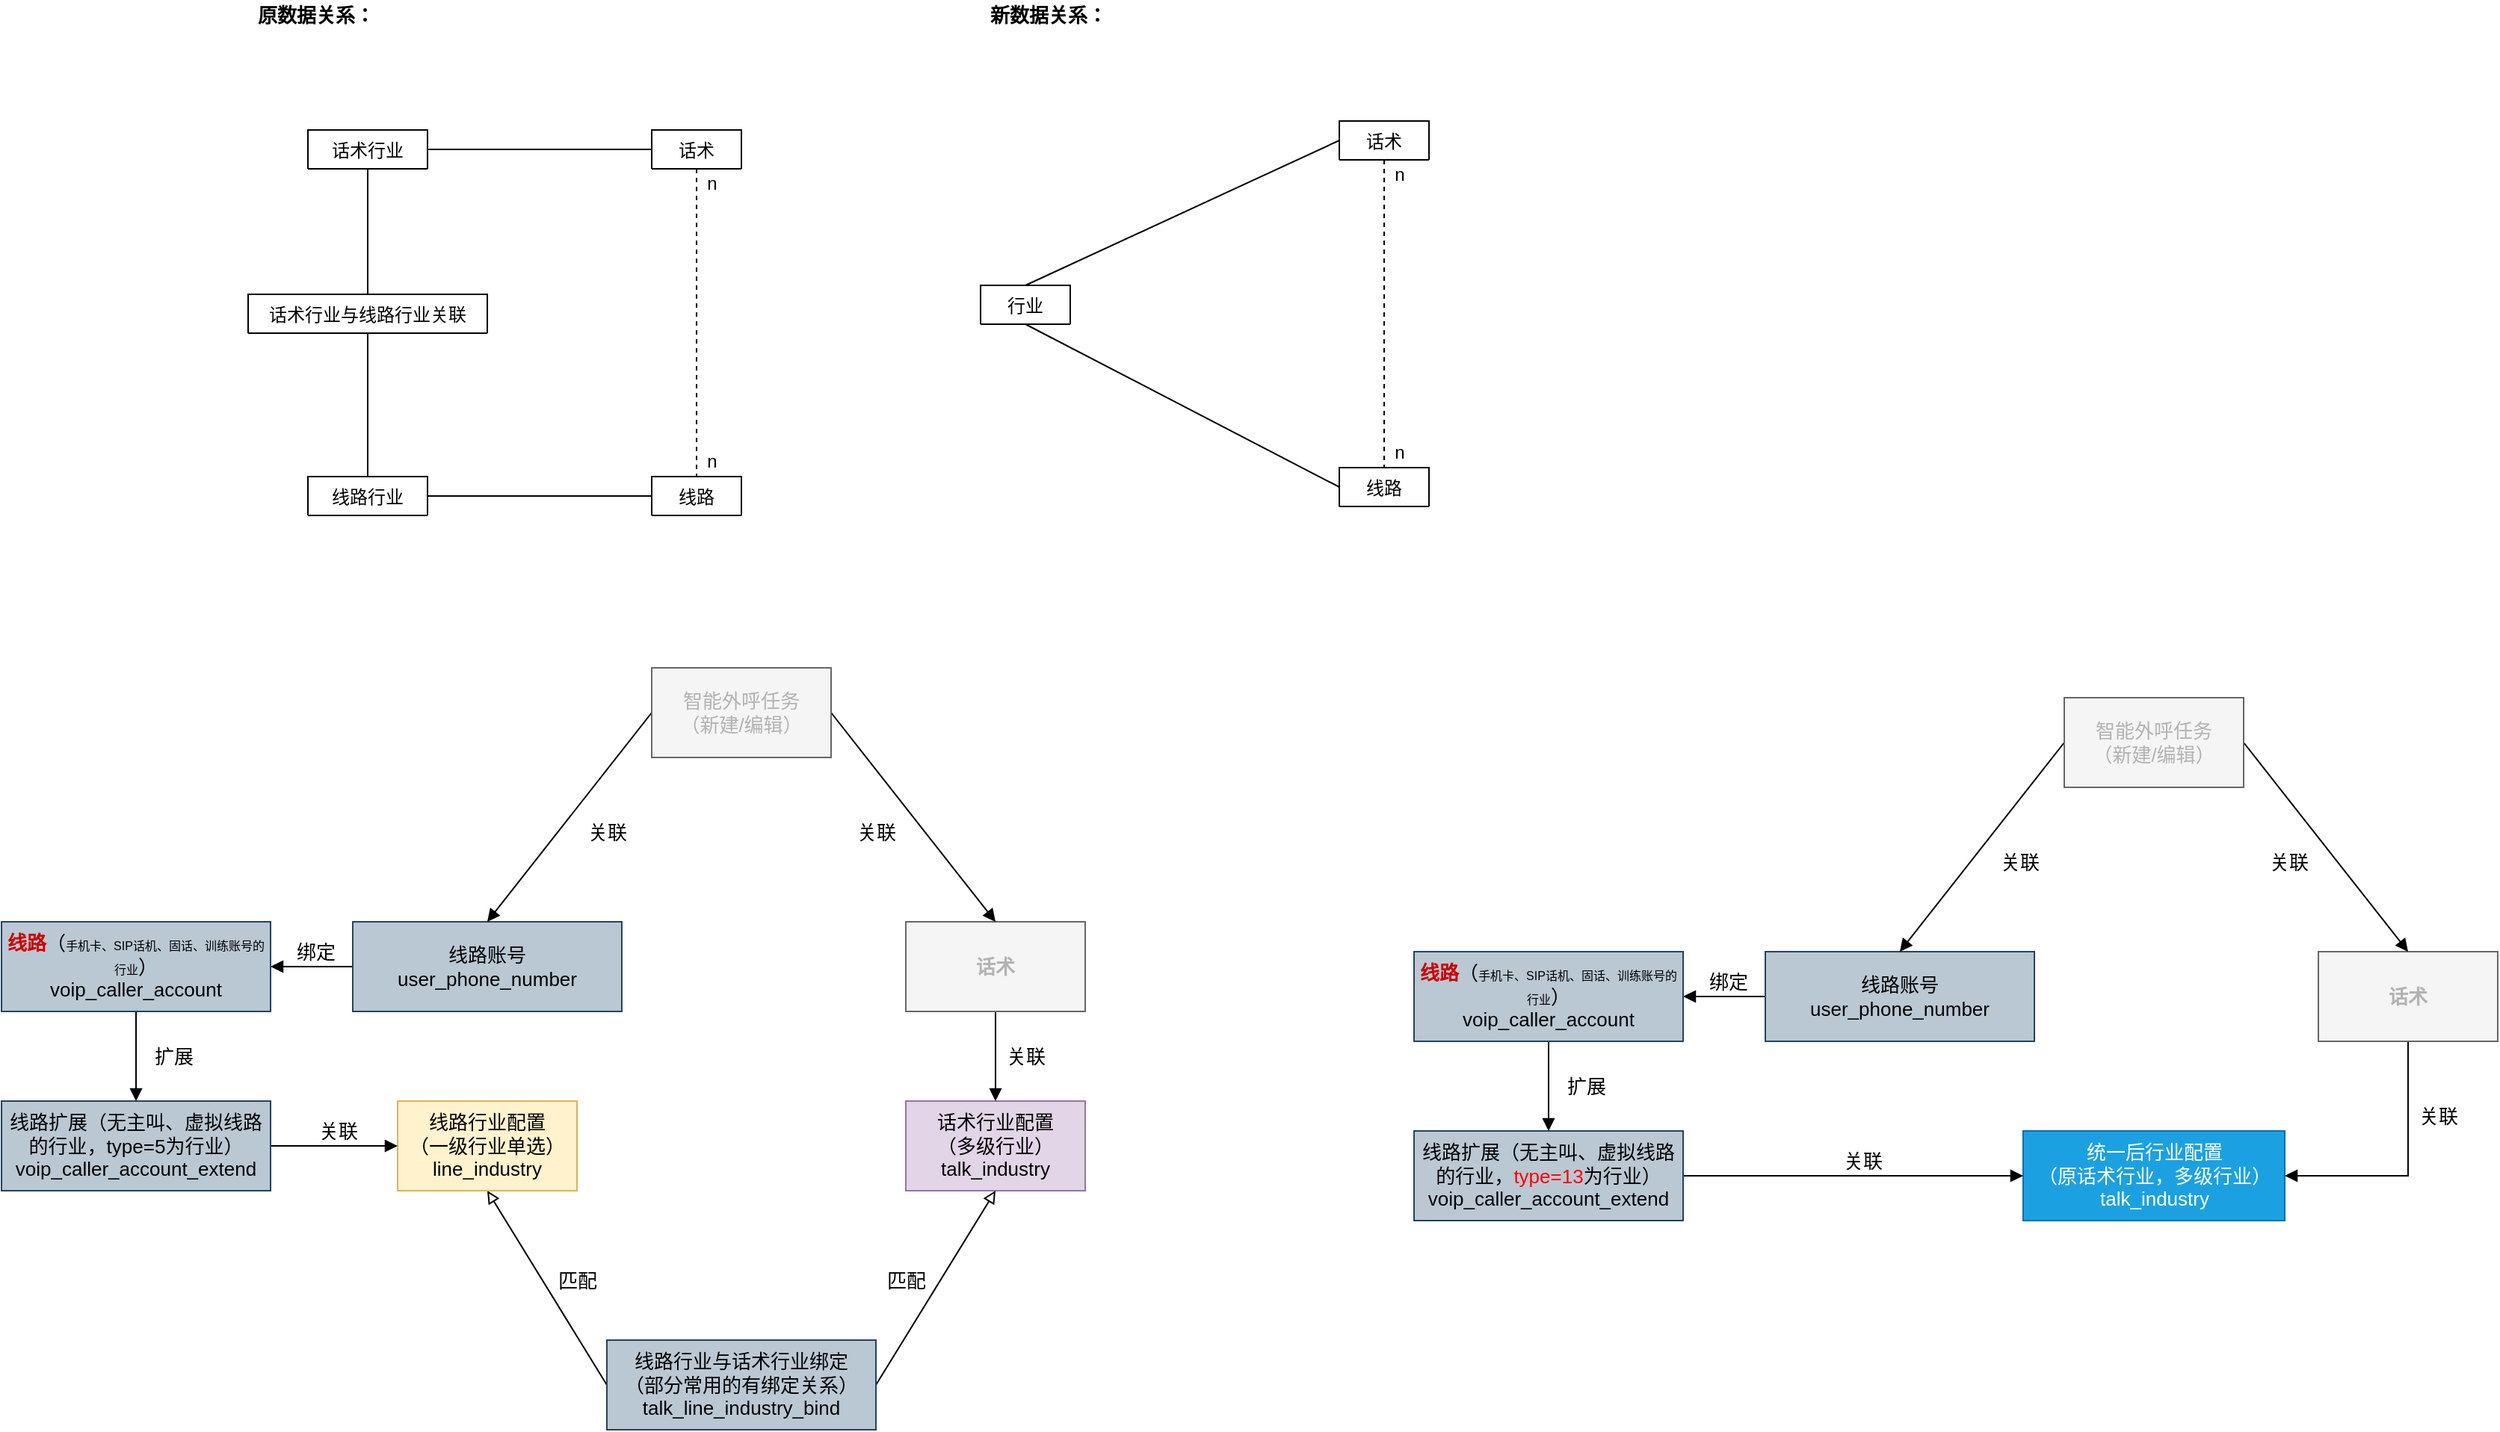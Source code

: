 <mxfile version="13.0.1" type="github">
  <diagram id="Zzfzjqs9hriEUojt7hlY" name="第 1 页">
    <mxGraphModel dx="3388" dy="1037" grid="1" gridSize="10" guides="1" tooltips="1" connect="1" arrows="1" fold="1" page="0" pageScale="1" pageWidth="827" pageHeight="1169" math="0" shadow="0">
      <root>
        <mxCell id="0" />
        <mxCell id="1" parent="0" />
        <mxCell id="QM-mB1DQJfA2_vQhXkPo-10" style="edgeStyle=orthogonalEdgeStyle;rounded=0;orthogonalLoop=1;jettySize=auto;html=1;exitX=0.5;exitY=1;exitDx=0;exitDy=0;entryX=0.5;entryY=0;entryDx=0;entryDy=0;endArrow=none;endFill=0;" parent="1" source="QM-mB1DQJfA2_vQhXkPo-1" target="QM-mB1DQJfA2_vQhXkPo-8" edge="1">
          <mxGeometry relative="1" as="geometry" />
        </mxCell>
        <mxCell id="QM-mB1DQJfA2_vQhXkPo-12" style="edgeStyle=orthogonalEdgeStyle;rounded=0;orthogonalLoop=1;jettySize=auto;html=1;exitX=1;exitY=0.5;exitDx=0;exitDy=0;entryX=0;entryY=0.5;entryDx=0;entryDy=0;endArrow=none;endFill=0;" parent="1" source="QM-mB1DQJfA2_vQhXkPo-1" target="QM-mB1DQJfA2_vQhXkPo-6" edge="1">
          <mxGeometry relative="1" as="geometry" />
        </mxCell>
        <mxCell id="QM-mB1DQJfA2_vQhXkPo-11" style="edgeStyle=orthogonalEdgeStyle;rounded=0;orthogonalLoop=1;jettySize=auto;html=1;exitX=0.5;exitY=0;exitDx=0;exitDy=0;entryX=0.5;entryY=1;entryDx=0;entryDy=0;endArrow=none;endFill=0;" parent="1" source="QM-mB1DQJfA2_vQhXkPo-7" target="QM-mB1DQJfA2_vQhXkPo-8" edge="1">
          <mxGeometry relative="1" as="geometry" />
        </mxCell>
        <mxCell id="QM-mB1DQJfA2_vQhXkPo-13" style="edgeStyle=orthogonalEdgeStyle;rounded=0;orthogonalLoop=1;jettySize=auto;html=1;exitX=1;exitY=0.5;exitDx=0;exitDy=0;entryX=0;entryY=0.5;entryDx=0;entryDy=0;endArrow=none;endFill=0;" parent="1" source="QM-mB1DQJfA2_vQhXkPo-7" target="QM-mB1DQJfA2_vQhXkPo-5" edge="1">
          <mxGeometry relative="1" as="geometry" />
        </mxCell>
        <mxCell id="QM-mB1DQJfA2_vQhXkPo-16" style="edgeStyle=orthogonalEdgeStyle;rounded=0;orthogonalLoop=1;jettySize=auto;html=1;exitX=0.5;exitY=1;exitDx=0;exitDy=0;entryX=0.5;entryY=0;entryDx=0;entryDy=0;endArrow=none;endFill=0;dashed=1;" parent="1" source="QM-mB1DQJfA2_vQhXkPo-6" target="QM-mB1DQJfA2_vQhXkPo-5" edge="1">
          <mxGeometry relative="1" as="geometry" />
        </mxCell>
        <mxCell id="QM-mB1DQJfA2_vQhXkPo-17" style="edgeStyle=orthogonalEdgeStyle;rounded=0;orthogonalLoop=1;jettySize=auto;html=1;exitX=0.5;exitY=1;exitDx=0;exitDy=0;entryX=0.5;entryY=0;entryDx=0;entryDy=0;endArrow=none;endFill=0;dashed=1;" parent="1" source="QM-mB1DQJfA2_vQhXkPo-15" target="QM-mB1DQJfA2_vQhXkPo-14" edge="1">
          <mxGeometry relative="1" as="geometry" />
        </mxCell>
        <mxCell id="QM-mB1DQJfA2_vQhXkPo-18" style="rounded=0;orthogonalLoop=1;jettySize=auto;html=1;exitX=0;exitY=0.5;exitDx=0;exitDy=0;entryX=0.5;entryY=0;entryDx=0;entryDy=0;endArrow=none;endFill=0;" parent="1" source="QM-mB1DQJfA2_vQhXkPo-15" target="QM-mB1DQJfA2_vQhXkPo-9" edge="1">
          <mxGeometry relative="1" as="geometry" />
        </mxCell>
        <mxCell id="QM-mB1DQJfA2_vQhXkPo-19" style="rounded=0;orthogonalLoop=1;jettySize=auto;html=1;exitX=0;exitY=0.5;exitDx=0;exitDy=0;entryX=0.5;entryY=1;entryDx=0;entryDy=0;endArrow=none;endFill=0;" parent="1" source="QM-mB1DQJfA2_vQhXkPo-14" target="QM-mB1DQJfA2_vQhXkPo-9" edge="1">
          <mxGeometry relative="1" as="geometry" />
        </mxCell>
        <mxCell id="QM-mB1DQJfA2_vQhXkPo-24" value="n" style="text;html=1;align=center;verticalAlign=middle;resizable=0;points=[];autosize=1;" parent="1" vertex="1">
          <mxGeometry x="-1660" y="36" width="20" height="20" as="geometry" />
        </mxCell>
        <mxCell id="QM-mB1DQJfA2_vQhXkPo-25" value="n" style="text;html=1;align=center;verticalAlign=middle;resizable=0;points=[];autosize=1;" parent="1" vertex="1">
          <mxGeometry x="-1660" y="222" width="20" height="20" as="geometry" />
        </mxCell>
        <mxCell id="QM-mB1DQJfA2_vQhXkPo-26" value="n" style="text;html=1;align=center;verticalAlign=middle;resizable=0;points=[];autosize=1;" parent="1" vertex="1">
          <mxGeometry x="-1200" y="30" width="20" height="20" as="geometry" />
        </mxCell>
        <mxCell id="QM-mB1DQJfA2_vQhXkPo-27" value="n" style="text;html=1;align=center;verticalAlign=middle;resizable=0;points=[];autosize=1;" parent="1" vertex="1">
          <mxGeometry x="-1200" y="216" width="20" height="20" as="geometry" />
        </mxCell>
        <mxCell id="QM-mB1DQJfA2_vQhXkPo-1" value="话术行业" style="swimlane;fontStyle=0;childLayout=stackLayout;horizontal=1;startSize=26;fillColor=none;horizontalStack=0;resizeParent=1;resizeParentMax=0;resizeLast=0;collapsible=1;marginBottom=0;" parent="1" vertex="1" collapsed="1">
          <mxGeometry x="-1920" y="10" width="80" height="26" as="geometry">
            <mxRectangle x="-1920" y="10" width="140" height="52" as="alternateBounds" />
          </mxGeometry>
        </mxCell>
        <mxCell id="QM-mB1DQJfA2_vQhXkPo-7" value="线路行业" style="swimlane;fontStyle=0;childLayout=stackLayout;horizontal=1;startSize=26;fillColor=none;horizontalStack=0;resizeParent=1;resizeParentMax=0;resizeLast=0;collapsible=1;marginBottom=0;" parent="1" vertex="1" collapsed="1">
          <mxGeometry x="-1920" y="242" width="80" height="26" as="geometry">
            <mxRectangle x="-1920" y="242" width="140" height="52" as="alternateBounds" />
          </mxGeometry>
        </mxCell>
        <mxCell id="QM-mB1DQJfA2_vQhXkPo-5" value="线路" style="swimlane;fontStyle=0;childLayout=stackLayout;horizontal=1;startSize=26;fillColor=none;horizontalStack=0;resizeParent=1;resizeParentMax=0;resizeLast=0;collapsible=1;marginBottom=0;" parent="1" vertex="1" collapsed="1">
          <mxGeometry x="-1690" y="242" width="60" height="26" as="geometry">
            <mxRectangle x="-1690" y="242" width="140" height="52" as="alternateBounds" />
          </mxGeometry>
        </mxCell>
        <mxCell id="QM-mB1DQJfA2_vQhXkPo-6" value="话术" style="swimlane;fontStyle=0;childLayout=stackLayout;horizontal=1;startSize=26;fillColor=none;horizontalStack=0;resizeParent=1;resizeParentMax=0;resizeLast=0;collapsible=1;marginBottom=0;" parent="1" vertex="1" collapsed="1">
          <mxGeometry x="-1690" y="10" width="60" height="26" as="geometry">
            <mxRectangle x="-1690" y="10" width="140" height="52" as="alternateBounds" />
          </mxGeometry>
        </mxCell>
        <mxCell id="QM-mB1DQJfA2_vQhXkPo-8" value="话术行业与线路行业关联" style="swimlane;fontStyle=0;childLayout=stackLayout;horizontal=1;startSize=26;fillColor=none;horizontalStack=0;resizeParent=1;resizeParentMax=0;resizeLast=0;collapsible=1;marginBottom=0;" parent="1" vertex="1" collapsed="1">
          <mxGeometry x="-1960" y="120" width="160" height="26" as="geometry">
            <mxRectangle x="-1920" y="120" width="140" height="52" as="alternateBounds" />
          </mxGeometry>
        </mxCell>
        <mxCell id="QM-mB1DQJfA2_vQhXkPo-15" value="话术" style="swimlane;fontStyle=0;childLayout=stackLayout;horizontal=1;startSize=26;fillColor=none;horizontalStack=0;resizeParent=1;resizeParentMax=0;resizeLast=0;collapsible=1;marginBottom=0;" parent="1" vertex="1" collapsed="1">
          <mxGeometry x="-1230" y="4" width="60" height="26" as="geometry">
            <mxRectangle x="-1130" y="10" width="140" height="52" as="alternateBounds" />
          </mxGeometry>
        </mxCell>
        <mxCell id="QM-mB1DQJfA2_vQhXkPo-14" value="线路" style="swimlane;fontStyle=0;childLayout=stackLayout;horizontal=1;startSize=26;fillColor=none;horizontalStack=0;resizeParent=1;resizeParentMax=0;resizeLast=0;collapsible=1;marginBottom=0;" parent="1" vertex="1" collapsed="1">
          <mxGeometry x="-1230" y="236" width="60" height="26" as="geometry">
            <mxRectangle x="-1130" y="242" width="140" height="52" as="alternateBounds" />
          </mxGeometry>
        </mxCell>
        <mxCell id="QM-mB1DQJfA2_vQhXkPo-9" value="行业" style="swimlane;fontStyle=0;childLayout=stackLayout;horizontal=1;startSize=26;fillColor=none;horizontalStack=0;resizeParent=1;resizeParentMax=0;resizeLast=0;collapsible=1;marginBottom=0;" parent="1" vertex="1" collapsed="1">
          <mxGeometry x="-1470" y="114" width="60" height="26" as="geometry">
            <mxRectangle x="-1370" y="120" width="140" height="52" as="alternateBounds" />
          </mxGeometry>
        </mxCell>
        <mxCell id="MD9Luy-LMuzniRtZrWwh-1" value="原数据关系：" style="text;html=1;align=center;verticalAlign=middle;resizable=0;points=[];autosize=1;fontStyle=1;fontSize=13;" vertex="1" parent="1">
          <mxGeometry x="-1960" y="-77" width="90" height="20" as="geometry" />
        </mxCell>
        <mxCell id="MD9Luy-LMuzniRtZrWwh-2" value="新数据关系：" style="text;html=1;align=center;verticalAlign=middle;resizable=0;points=[];autosize=1;fontStyle=1;fontSize=13;" vertex="1" parent="1">
          <mxGeometry x="-1470" y="-77" width="90" height="20" as="geometry" />
        </mxCell>
        <mxCell id="MD9Luy-LMuzniRtZrWwh-3" value="话术行业配置&lt;br&gt;（多级行业）&lt;br&gt;talk_industry" style="rounded=0;whiteSpace=wrap;html=1;fontSize=13;fillColor=#e1d5e7;strokeColor=#9673a6;" vertex="1" parent="1">
          <mxGeometry x="-1520" y="660" width="120" height="60" as="geometry" />
        </mxCell>
        <mxCell id="MD9Luy-LMuzniRtZrWwh-18" style="rounded=0;orthogonalLoop=1;jettySize=auto;html=1;exitX=0.5;exitY=1;exitDx=0;exitDy=0;entryX=0;entryY=0.5;entryDx=0;entryDy=0;endArrow=none;endFill=0;fontSize=13;startArrow=block;startFill=0;" edge="1" parent="1" source="MD9Luy-LMuzniRtZrWwh-4" target="MD9Luy-LMuzniRtZrWwh-17">
          <mxGeometry relative="1" as="geometry" />
        </mxCell>
        <mxCell id="MD9Luy-LMuzniRtZrWwh-4" value="线路行业配置&lt;br&gt;（一级行业单选）&lt;br&gt;line_industry" style="rounded=0;whiteSpace=wrap;html=1;fontSize=13;fillColor=#fff2cc;strokeColor=#d6b656;" vertex="1" parent="1">
          <mxGeometry x="-1860" y="660" width="120" height="60" as="geometry" />
        </mxCell>
        <mxCell id="MD9Luy-LMuzniRtZrWwh-11" style="edgeStyle=orthogonalEdgeStyle;rounded=0;orthogonalLoop=1;jettySize=auto;html=1;exitX=1;exitY=0.5;exitDx=0;exitDy=0;entryX=0;entryY=0.5;entryDx=0;entryDy=0;fontSize=13;endArrow=none;endFill=0;startArrow=block;startFill=1;" edge="1" parent="1" source="MD9Luy-LMuzniRtZrWwh-5" target="MD9Luy-LMuzniRtZrWwh-9">
          <mxGeometry relative="1" as="geometry" />
        </mxCell>
        <mxCell id="MD9Luy-LMuzniRtZrWwh-12" style="edgeStyle=orthogonalEdgeStyle;rounded=0;orthogonalLoop=1;jettySize=auto;html=1;exitX=0.5;exitY=1;exitDx=0;exitDy=0;entryX=0.5;entryY=0;entryDx=0;entryDy=0;endArrow=block;endFill=1;fontSize=13;" edge="1" parent="1" source="MD9Luy-LMuzniRtZrWwh-5" target="MD9Luy-LMuzniRtZrWwh-7">
          <mxGeometry relative="1" as="geometry" />
        </mxCell>
        <mxCell id="MD9Luy-LMuzniRtZrWwh-5" value="&lt;font color=&quot;#cc0000&quot;&gt;&lt;b&gt;线路&lt;/b&gt;&lt;/font&gt;（&lt;font style=&quot;font-size: 8px&quot;&gt;手机卡、SIP话机、固话、训练账号的行业&lt;/font&gt;）&lt;br&gt;voip_caller_account" style="rounded=0;whiteSpace=wrap;html=1;fontSize=13;fillColor=#bac8d3;strokeColor=#23445d;" vertex="1" parent="1">
          <mxGeometry x="-2125" y="540" width="180" height="60" as="geometry" />
        </mxCell>
        <mxCell id="MD9Luy-LMuzniRtZrWwh-14" style="edgeStyle=orthogonalEdgeStyle;rounded=0;orthogonalLoop=1;jettySize=auto;html=1;exitX=0.5;exitY=1;exitDx=0;exitDy=0;entryX=0.5;entryY=0;entryDx=0;entryDy=0;endArrow=block;endFill=1;fontSize=13;" edge="1" parent="1" source="MD9Luy-LMuzniRtZrWwh-6" target="MD9Luy-LMuzniRtZrWwh-3">
          <mxGeometry relative="1" as="geometry" />
        </mxCell>
        <mxCell id="MD9Luy-LMuzniRtZrWwh-6" value="&lt;font&gt;&lt;b&gt;话术&lt;/b&gt;&lt;/font&gt;" style="rounded=0;whiteSpace=wrap;html=1;fontSize=13;strokeWidth=1;fillColor=#f5f5f5;strokeColor=#666666;fontColor=#B3B3B3;" vertex="1" parent="1">
          <mxGeometry x="-1520" y="540" width="120" height="60" as="geometry" />
        </mxCell>
        <mxCell id="MD9Luy-LMuzniRtZrWwh-13" style="edgeStyle=orthogonalEdgeStyle;rounded=0;orthogonalLoop=1;jettySize=auto;html=1;exitX=1;exitY=0.5;exitDx=0;exitDy=0;entryX=0;entryY=0.5;entryDx=0;entryDy=0;endArrow=block;endFill=1;fontSize=13;startArrow=none;startFill=0;" edge="1" parent="1" source="MD9Luy-LMuzniRtZrWwh-7" target="MD9Luy-LMuzniRtZrWwh-4">
          <mxGeometry relative="1" as="geometry" />
        </mxCell>
        <mxCell id="MD9Luy-LMuzniRtZrWwh-7" value="线路扩展（无主叫、虚拟线路的行业，type=5为行业）&lt;br&gt;voip_caller_account_extend" style="rounded=0;whiteSpace=wrap;html=1;fontSize=13;fillColor=#bac8d3;strokeColor=#23445d;" vertex="1" parent="1">
          <mxGeometry x="-2125" y="660" width="180" height="60" as="geometry" />
        </mxCell>
        <mxCell id="MD9Luy-LMuzniRtZrWwh-9" value="线路账号&lt;br&gt;user_phone_number" style="rounded=0;whiteSpace=wrap;html=1;fontSize=13;fillColor=#bac8d3;strokeColor=#23445d;" vertex="1" parent="1">
          <mxGeometry x="-1890" y="540" width="180" height="60" as="geometry" />
        </mxCell>
        <mxCell id="MD9Luy-LMuzniRtZrWwh-15" style="rounded=0;orthogonalLoop=1;jettySize=auto;html=1;exitX=0;exitY=0.5;exitDx=0;exitDy=0;entryX=0.5;entryY=0;entryDx=0;entryDy=0;endArrow=block;endFill=1;fontSize=13;" edge="1" parent="1" source="MD9Luy-LMuzniRtZrWwh-10" target="MD9Luy-LMuzniRtZrWwh-9">
          <mxGeometry relative="1" as="geometry" />
        </mxCell>
        <mxCell id="MD9Luy-LMuzniRtZrWwh-16" style="rounded=0;orthogonalLoop=1;jettySize=auto;html=1;exitX=1;exitY=0.5;exitDx=0;exitDy=0;entryX=0.5;entryY=0;entryDx=0;entryDy=0;endArrow=block;endFill=1;fontSize=13;" edge="1" parent="1" source="MD9Luy-LMuzniRtZrWwh-10" target="MD9Luy-LMuzniRtZrWwh-6">
          <mxGeometry relative="1" as="geometry" />
        </mxCell>
        <mxCell id="MD9Luy-LMuzniRtZrWwh-10" value="智能外呼任务&lt;br&gt;（新建/编辑）" style="rounded=0;whiteSpace=wrap;html=1;fontSize=13;strokeWidth=1;fillColor=#f5f5f5;strokeColor=#666666;fontColor=#B3B3B3;" vertex="1" parent="1">
          <mxGeometry x="-1690" y="370" width="120" height="60" as="geometry" />
        </mxCell>
        <mxCell id="MD9Luy-LMuzniRtZrWwh-19" style="rounded=0;orthogonalLoop=1;jettySize=auto;html=1;exitX=1;exitY=0.5;exitDx=0;exitDy=0;entryX=0.5;entryY=1;entryDx=0;entryDy=0;endArrow=block;endFill=0;fontSize=13;" edge="1" parent="1" source="MD9Luy-LMuzniRtZrWwh-17" target="MD9Luy-LMuzniRtZrWwh-3">
          <mxGeometry relative="1" as="geometry" />
        </mxCell>
        <mxCell id="MD9Luy-LMuzniRtZrWwh-17" value="线路行业与话术行业绑定&lt;br&gt;（部分常用的有绑定关系）&lt;br&gt;talk_line_industry_bind" style="rounded=0;whiteSpace=wrap;html=1;fontSize=13;fillColor=#bac8d3;strokeColor=#23445d;" vertex="1" parent="1">
          <mxGeometry x="-1720" y="820" width="180" height="60" as="geometry" />
        </mxCell>
        <mxCell id="MD9Luy-LMuzniRtZrWwh-20" value="绑定" style="text;html=1;align=center;verticalAlign=middle;resizable=0;points=[];autosize=1;fontSize=13;" vertex="1" parent="1">
          <mxGeometry x="-1935" y="550" width="40" height="20" as="geometry" />
        </mxCell>
        <mxCell id="MD9Luy-LMuzniRtZrWwh-21" value="扩展" style="text;html=1;align=center;verticalAlign=middle;resizable=0;points=[];autosize=1;fontSize=13;" vertex="1" parent="1">
          <mxGeometry x="-2030" y="620" width="40" height="20" as="geometry" />
        </mxCell>
        <mxCell id="MD9Luy-LMuzniRtZrWwh-23" value="关联" style="text;html=1;align=center;verticalAlign=middle;resizable=0;points=[];autosize=1;fontSize=13;" vertex="1" parent="1">
          <mxGeometry x="-1740" y="470" width="40" height="20" as="geometry" />
        </mxCell>
        <mxCell id="MD9Luy-LMuzniRtZrWwh-24" value="关联" style="text;html=1;align=center;verticalAlign=middle;resizable=0;points=[];autosize=1;fontSize=13;" vertex="1" parent="1">
          <mxGeometry x="-1560" y="470" width="40" height="20" as="geometry" />
        </mxCell>
        <mxCell id="MD9Luy-LMuzniRtZrWwh-25" value="匹配" style="text;html=1;align=center;verticalAlign=middle;resizable=0;points=[];autosize=1;fontSize=13;" vertex="1" parent="1">
          <mxGeometry x="-1760" y="770" width="40" height="20" as="geometry" />
        </mxCell>
        <mxCell id="MD9Luy-LMuzniRtZrWwh-27" value="匹配" style="text;html=1;align=center;verticalAlign=middle;resizable=0;points=[];autosize=1;fontSize=13;" vertex="1" parent="1">
          <mxGeometry x="-1540" y="770" width="40" height="20" as="geometry" />
        </mxCell>
        <mxCell id="MD9Luy-LMuzniRtZrWwh-28" value="关联" style="text;html=1;align=center;verticalAlign=middle;resizable=0;points=[];autosize=1;fontSize=13;" vertex="1" parent="1">
          <mxGeometry x="-1920" y="670" width="40" height="20" as="geometry" />
        </mxCell>
        <mxCell id="MD9Luy-LMuzniRtZrWwh-30" value="关联" style="text;html=1;align=center;verticalAlign=middle;resizable=0;points=[];autosize=1;fontSize=13;" vertex="1" parent="1">
          <mxGeometry x="-1460" y="620" width="40" height="20" as="geometry" />
        </mxCell>
        <mxCell id="MD9Luy-LMuzniRtZrWwh-31" value="统一后行业配置&lt;br&gt;（原话术行业，多级行业）&lt;br&gt;talk_industry" style="rounded=0;whiteSpace=wrap;html=1;fontSize=13;fillColor=#1ba1e2;strokeColor=#006EAF;fontColor=#ffffff;" vertex="1" parent="1">
          <mxGeometry x="-772.5" y="680" width="175" height="60" as="geometry" />
        </mxCell>
        <mxCell id="MD9Luy-LMuzniRtZrWwh-34" style="edgeStyle=orthogonalEdgeStyle;rounded=0;orthogonalLoop=1;jettySize=auto;html=1;exitX=1;exitY=0.5;exitDx=0;exitDy=0;entryX=0;entryY=0.5;entryDx=0;entryDy=0;fontSize=13;endArrow=none;endFill=0;startArrow=block;startFill=1;" edge="1" source="MD9Luy-LMuzniRtZrWwh-36" target="MD9Luy-LMuzniRtZrWwh-41" parent="1">
          <mxGeometry relative="1" as="geometry" />
        </mxCell>
        <mxCell id="MD9Luy-LMuzniRtZrWwh-35" style="edgeStyle=orthogonalEdgeStyle;rounded=0;orthogonalLoop=1;jettySize=auto;html=1;exitX=0.5;exitY=1;exitDx=0;exitDy=0;entryX=0.5;entryY=0;entryDx=0;entryDy=0;endArrow=block;endFill=1;fontSize=13;" edge="1" source="MD9Luy-LMuzniRtZrWwh-36" target="MD9Luy-LMuzniRtZrWwh-40" parent="1">
          <mxGeometry relative="1" as="geometry" />
        </mxCell>
        <mxCell id="MD9Luy-LMuzniRtZrWwh-36" value="&lt;font color=&quot;#cc0000&quot;&gt;&lt;b&gt;线路&lt;/b&gt;&lt;/font&gt;（&lt;font style=&quot;font-size: 8px&quot;&gt;手机卡、SIP话机、固话、训练账号的行业&lt;/font&gt;）&lt;br&gt;voip_caller_account" style="rounded=0;whiteSpace=wrap;html=1;fontSize=13;fillColor=#bac8d3;strokeColor=#23445d;" vertex="1" parent="1">
          <mxGeometry x="-1180" y="560" width="180" height="60" as="geometry" />
        </mxCell>
        <mxCell id="MD9Luy-LMuzniRtZrWwh-37" style="edgeStyle=orthogonalEdgeStyle;rounded=0;orthogonalLoop=1;jettySize=auto;html=1;exitX=0.5;exitY=1;exitDx=0;exitDy=0;entryX=1;entryY=0.5;entryDx=0;entryDy=0;endArrow=block;endFill=1;fontSize=13;" edge="1" source="MD9Luy-LMuzniRtZrWwh-38" target="MD9Luy-LMuzniRtZrWwh-31" parent="1">
          <mxGeometry relative="1" as="geometry" />
        </mxCell>
        <mxCell id="MD9Luy-LMuzniRtZrWwh-38" value="&lt;font&gt;&lt;b&gt;话术&lt;/b&gt;&lt;/font&gt;" style="rounded=0;whiteSpace=wrap;html=1;fontSize=13;strokeWidth=1;fillColor=#f5f5f5;strokeColor=#666666;fontColor=#B3B3B3;" vertex="1" parent="1">
          <mxGeometry x="-575" y="560" width="120" height="60" as="geometry" />
        </mxCell>
        <mxCell id="MD9Luy-LMuzniRtZrWwh-39" style="edgeStyle=orthogonalEdgeStyle;rounded=0;orthogonalLoop=1;jettySize=auto;html=1;exitX=1;exitY=0.5;exitDx=0;exitDy=0;entryX=0;entryY=0.5;entryDx=0;entryDy=0;endArrow=block;endFill=1;fontSize=13;startArrow=none;startFill=0;" edge="1" source="MD9Luy-LMuzniRtZrWwh-40" target="MD9Luy-LMuzniRtZrWwh-31" parent="1">
          <mxGeometry relative="1" as="geometry">
            <mxPoint x="-915" y="710.0" as="targetPoint" />
          </mxGeometry>
        </mxCell>
        <mxCell id="MD9Luy-LMuzniRtZrWwh-40" value="线路扩展（无主叫、虚拟线路的行业，&lt;font color=&quot;#ff0000&quot;&gt;type=13&lt;/font&gt;为行业）&lt;br&gt;voip_caller_account_extend" style="rounded=0;whiteSpace=wrap;html=1;fontSize=13;fillColor=#bac8d3;strokeColor=#23445d;" vertex="1" parent="1">
          <mxGeometry x="-1180" y="680" width="180" height="60" as="geometry" />
        </mxCell>
        <mxCell id="MD9Luy-LMuzniRtZrWwh-41" value="线路账号&lt;br&gt;user_phone_number" style="rounded=0;whiteSpace=wrap;html=1;fontSize=13;fillColor=#bac8d3;strokeColor=#23445d;" vertex="1" parent="1">
          <mxGeometry x="-945" y="560" width="180" height="60" as="geometry" />
        </mxCell>
        <mxCell id="MD9Luy-LMuzniRtZrWwh-42" style="rounded=0;orthogonalLoop=1;jettySize=auto;html=1;exitX=0;exitY=0.5;exitDx=0;exitDy=0;entryX=0.5;entryY=0;entryDx=0;entryDy=0;endArrow=block;endFill=1;fontSize=13;" edge="1" source="MD9Luy-LMuzniRtZrWwh-44" target="MD9Luy-LMuzniRtZrWwh-41" parent="1">
          <mxGeometry relative="1" as="geometry" />
        </mxCell>
        <mxCell id="MD9Luy-LMuzniRtZrWwh-43" style="rounded=0;orthogonalLoop=1;jettySize=auto;html=1;exitX=1;exitY=0.5;exitDx=0;exitDy=0;entryX=0.5;entryY=0;entryDx=0;entryDy=0;endArrow=block;endFill=1;fontSize=13;" edge="1" source="MD9Luy-LMuzniRtZrWwh-44" target="MD9Luy-LMuzniRtZrWwh-38" parent="1">
          <mxGeometry relative="1" as="geometry" />
        </mxCell>
        <mxCell id="MD9Luy-LMuzniRtZrWwh-44" value="智能外呼任务&lt;br&gt;（新建/编辑）" style="rounded=0;whiteSpace=wrap;html=1;fontSize=13;strokeWidth=1;fillColor=#f5f5f5;strokeColor=#666666;fontColor=#B3B3B3;" vertex="1" parent="1">
          <mxGeometry x="-745" y="390" width="120" height="60" as="geometry" />
        </mxCell>
        <mxCell id="MD9Luy-LMuzniRtZrWwh-47" value="绑定" style="text;html=1;align=center;verticalAlign=middle;resizable=0;points=[];autosize=1;fontSize=13;" vertex="1" parent="1">
          <mxGeometry x="-990" y="570" width="40" height="20" as="geometry" />
        </mxCell>
        <mxCell id="MD9Luy-LMuzniRtZrWwh-48" value="扩展" style="text;html=1;align=center;verticalAlign=middle;resizable=0;points=[];autosize=1;fontSize=13;" vertex="1" parent="1">
          <mxGeometry x="-1085" y="640" width="40" height="20" as="geometry" />
        </mxCell>
        <mxCell id="MD9Luy-LMuzniRtZrWwh-49" value="关联" style="text;html=1;align=center;verticalAlign=middle;resizable=0;points=[];autosize=1;fontSize=13;" vertex="1" parent="1">
          <mxGeometry x="-795" y="490" width="40" height="20" as="geometry" />
        </mxCell>
        <mxCell id="MD9Luy-LMuzniRtZrWwh-50" value="关联" style="text;html=1;align=center;verticalAlign=middle;resizable=0;points=[];autosize=1;fontSize=13;" vertex="1" parent="1">
          <mxGeometry x="-615" y="490" width="40" height="20" as="geometry" />
        </mxCell>
        <mxCell id="MD9Luy-LMuzniRtZrWwh-53" value="关联" style="text;html=1;align=center;verticalAlign=middle;resizable=0;points=[];autosize=1;fontSize=13;" vertex="1" parent="1">
          <mxGeometry x="-900" y="690" width="40" height="20" as="geometry" />
        </mxCell>
        <mxCell id="MD9Luy-LMuzniRtZrWwh-54" value="关联" style="text;html=1;align=center;verticalAlign=middle;resizable=0;points=[];autosize=1;fontSize=13;" vertex="1" parent="1">
          <mxGeometry x="-515" y="660" width="40" height="20" as="geometry" />
        </mxCell>
      </root>
    </mxGraphModel>
  </diagram>
</mxfile>
